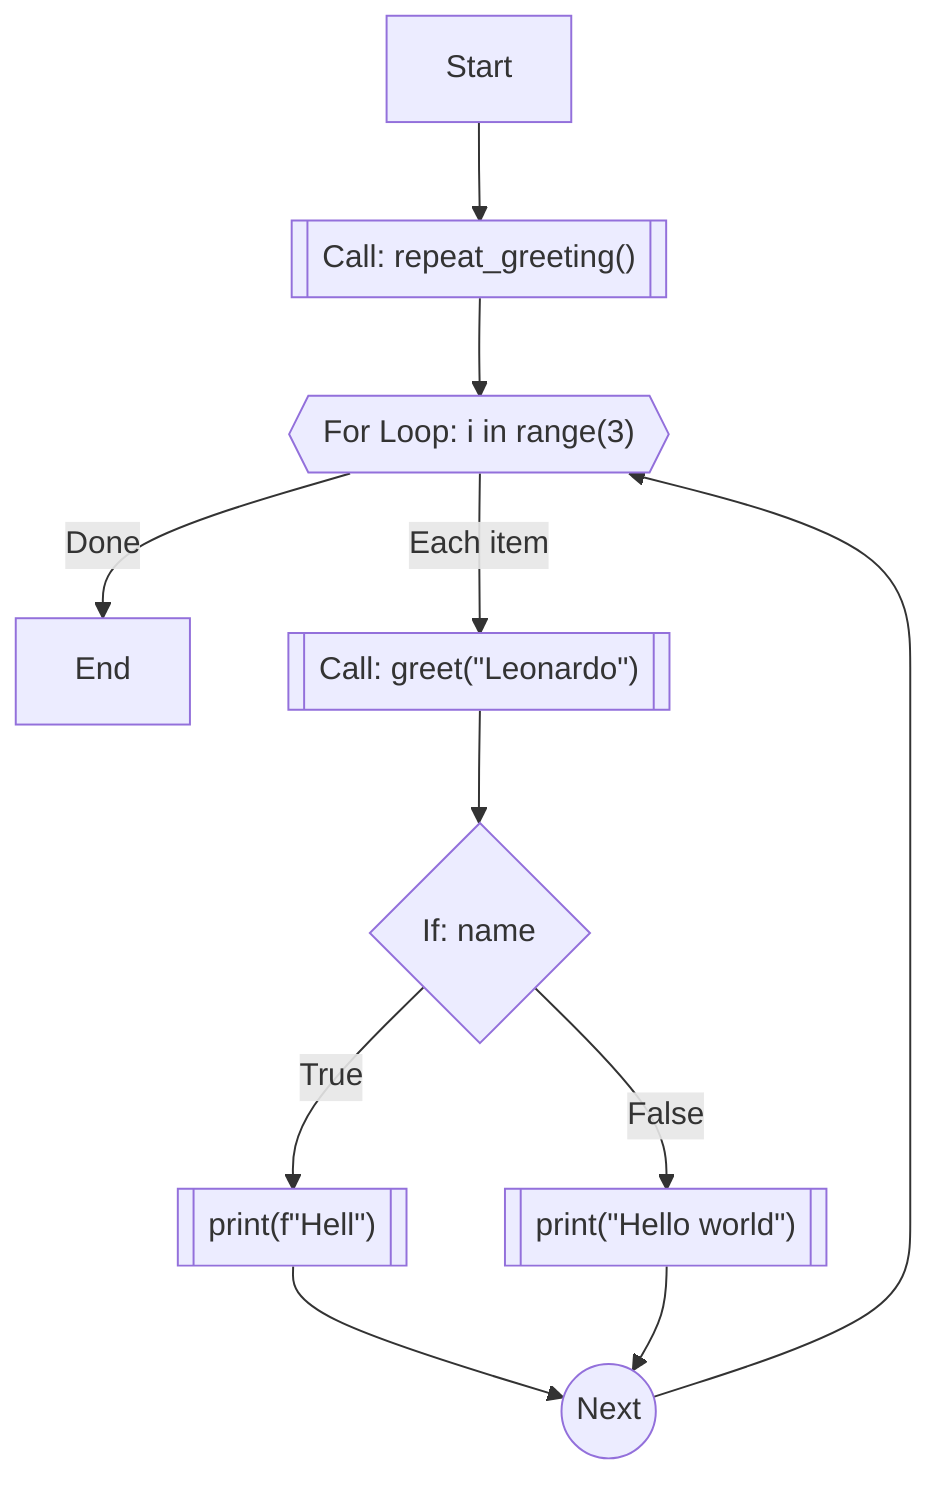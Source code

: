 graph TD
    start1[Start]
    end2[End]
    call_repeat_greeting3[["Call: repeat_greeting()"]]
    for_loop5{{"For Loop: i in range(3)"}}
    call_greet7[["Call: greet(#quot;Leonardo#quot;)"]]
    if_cond9{"If: name"}
    expr11[["print(f#quot;Hell#quot;)"]]
    expr12[["print(#quot;Hello world#quot;)"]]
    next_iter13((Next))
    start1 --> call_repeat_greeting3
    call_repeat_greeting3 --> for_loop5
    for_loop5 -->|Each item| call_greet7
    call_greet7 --> if_cond9
    if_cond9 -->|True| expr11
    expr11 --> next_iter13
    if_cond9 -->|False| expr12
    expr12 --> next_iter13
    next_iter13 --> for_loop5
    for_loop5 -->|Done| end2
click for_loop5 setClickedNode
click call_greet7 setClickedNode
click if_cond9 setClickedNode
click expr11 setClickedNode
click expr12 setClickedNode
click next_iter13 setClickedNode